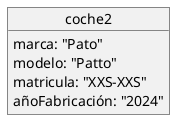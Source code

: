 @startuml

class coche{
    - marca : String
    - modelo : String
    - matrícula : String
    - añoFabricación : String
    + coche()
    + coche (String marca, String modelo, String matricula, String añoFabricación)
    + getMarca()
    + getModelo()
    + getMatricula()
    + getAñoFabricacion()
    + setMarca()
    + setModelo()
    + setMatricula()
    + setAñoFabricacion()
    + toString()
}

@startuml

object coche1{
    marca: "Volkswagen"
    modelo: "Vocho"
    matricula: "XXX-XXX"
    añoFabricación: "2000"
}

@startuml

object coche2{
    marca: "Pato"
    modelo: "Patto"
    matricula: "XXS-XXS"
    añoFabricación: "2024"
}

@enduml